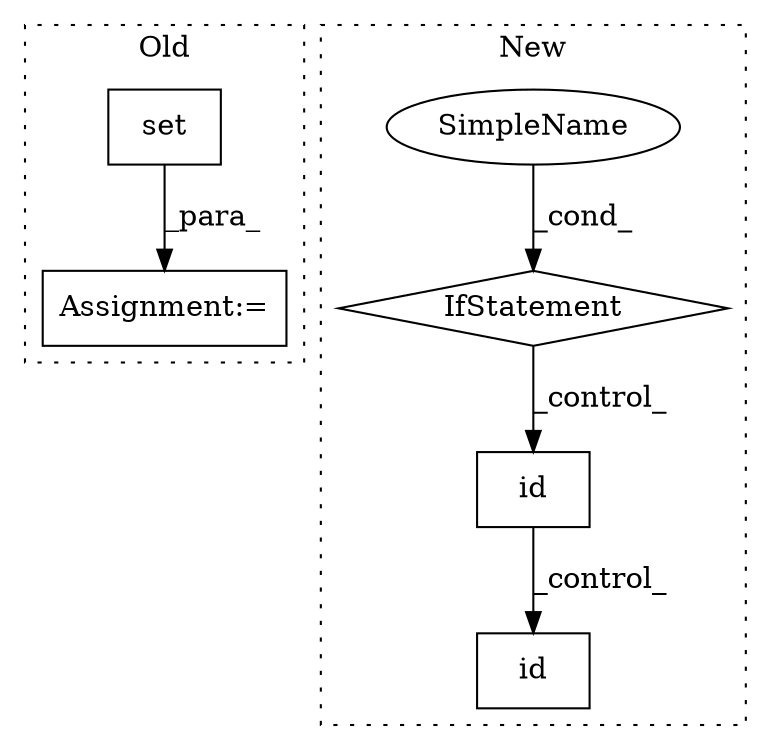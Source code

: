 digraph G {
subgraph cluster0 {
1 [label="set" a="32" s="11918,12055" l="13,-3" shape="box"];
5 [label="Assignment:=" a="7" s="11912" l="1" shape="box"];
label = "Old";
style="dotted";
}
subgraph cluster1 {
2 [label="id" a="32" s="12334,12338" l="3,1" shape="box"];
3 [label="IfStatement" a="25" s="12158,12206" l="4,2" shape="diamond"];
4 [label="SimpleName" a="42" s="" l="" shape="ellipse"];
6 [label="id" a="32" s="12230,12234" l="3,1" shape="box"];
label = "New";
style="dotted";
}
1 -> 5 [label="_para_"];
3 -> 6 [label="_control_"];
4 -> 3 [label="_cond_"];
6 -> 2 [label="_control_"];
}